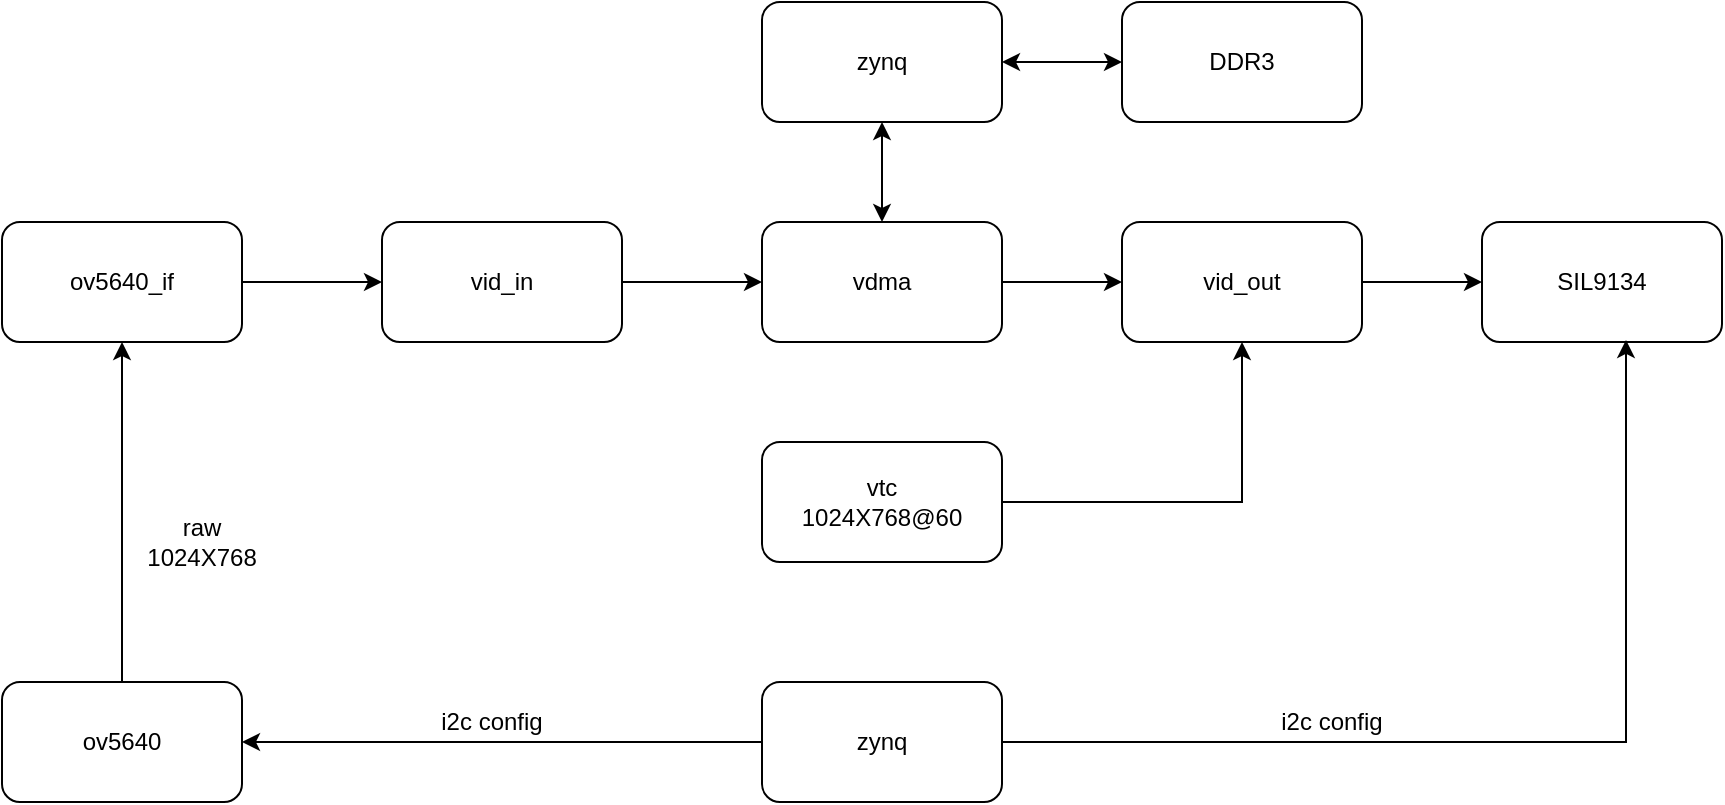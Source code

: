<mxfile version="14.5.1" type="device"><diagram id="TA782XD7K3NNU_2BwrE9" name="Page-1"><mxGraphModel dx="1102" dy="820" grid="1" gridSize="10" guides="1" tooltips="1" connect="1" arrows="1" fold="1" page="1" pageScale="1" pageWidth="2336" pageHeight="1654" math="0" shadow="0"><root><mxCell id="0"/><mxCell id="1" parent="0"/><mxCell id="GpqAfDZJ2If6arN_tBXy-2" style="edgeStyle=orthogonalEdgeStyle;rounded=0;orthogonalLoop=1;jettySize=auto;html=1;exitX=1;exitY=0.5;exitDx=0;exitDy=0;entryX=0;entryY=0.5;entryDx=0;entryDy=0;" parent="1" source="H03Dc6OAYnplSYpQPg91-1" target="GpqAfDZJ2If6arN_tBXy-1" edge="1"><mxGeometry relative="1" as="geometry"/></mxCell><mxCell id="H03Dc6OAYnplSYpQPg91-1" value="vid_in" style="rounded=1;whiteSpace=wrap;html=1;" parent="1" vertex="1"><mxGeometry x="380" y="350" width="120" height="60" as="geometry"/></mxCell><mxCell id="H03Dc6OAYnplSYpQPg91-8" style="edgeStyle=orthogonalEdgeStyle;rounded=0;orthogonalLoop=1;jettySize=auto;html=1;exitX=1;exitY=0.5;exitDx=0;exitDy=0;entryX=0;entryY=0.5;entryDx=0;entryDy=0;" parent="1" source="H03Dc6OAYnplSYpQPg91-2" target="H03Dc6OAYnplSYpQPg91-7" edge="1"><mxGeometry relative="1" as="geometry"/></mxCell><mxCell id="H03Dc6OAYnplSYpQPg91-2" value="vid_out" style="rounded=1;whiteSpace=wrap;html=1;" parent="1" vertex="1"><mxGeometry x="750" y="350" width="120" height="60" as="geometry"/></mxCell><mxCell id="H03Dc6OAYnplSYpQPg91-5" style="edgeStyle=orthogonalEdgeStyle;rounded=0;orthogonalLoop=1;jettySize=auto;html=1;exitX=1;exitY=0.5;exitDx=0;exitDy=0;entryX=0.5;entryY=1;entryDx=0;entryDy=0;" parent="1" source="H03Dc6OAYnplSYpQPg91-3" target="H03Dc6OAYnplSYpQPg91-2" edge="1"><mxGeometry relative="1" as="geometry"/></mxCell><mxCell id="H03Dc6OAYnplSYpQPg91-3" value="vtc&lt;br&gt;1024X768@60" style="rounded=1;whiteSpace=wrap;html=1;" parent="1" vertex="1"><mxGeometry x="570" y="460" width="120" height="60" as="geometry"/></mxCell><mxCell id="H03Dc6OAYnplSYpQPg91-7" value="SIL9134" style="rounded=1;whiteSpace=wrap;html=1;" parent="1" vertex="1"><mxGeometry x="930" y="350" width="120" height="60" as="geometry"/></mxCell><mxCell id="GpqAfDZJ2If6arN_tBXy-3" style="edgeStyle=orthogonalEdgeStyle;rounded=0;orthogonalLoop=1;jettySize=auto;html=1;exitX=1;exitY=0.5;exitDx=0;exitDy=0;entryX=0;entryY=0.5;entryDx=0;entryDy=0;" parent="1" source="GpqAfDZJ2If6arN_tBXy-1" target="H03Dc6OAYnplSYpQPg91-2" edge="1"><mxGeometry relative="1" as="geometry"/></mxCell><mxCell id="GpqAfDZJ2If6arN_tBXy-1" value="vdma" style="rounded=1;whiteSpace=wrap;html=1;" parent="1" vertex="1"><mxGeometry x="570" y="350" width="120" height="60" as="geometry"/></mxCell><mxCell id="GpqAfDZJ2If6arN_tBXy-6" style="edgeStyle=orthogonalEdgeStyle;rounded=0;orthogonalLoop=1;jettySize=auto;html=1;exitX=1;exitY=0.5;exitDx=0;exitDy=0;entryX=0;entryY=0.5;entryDx=0;entryDy=0;startArrow=classic;startFill=1;" parent="1" source="GpqAfDZJ2If6arN_tBXy-4" target="GpqAfDZJ2If6arN_tBXy-5" edge="1"><mxGeometry relative="1" as="geometry"/></mxCell><mxCell id="GpqAfDZJ2If6arN_tBXy-7" style="edgeStyle=orthogonalEdgeStyle;rounded=0;orthogonalLoop=1;jettySize=auto;html=1;exitX=0.5;exitY=1;exitDx=0;exitDy=0;entryX=0.5;entryY=0;entryDx=0;entryDy=0;startArrow=classic;startFill=1;" parent="1" source="GpqAfDZJ2If6arN_tBXy-4" target="GpqAfDZJ2If6arN_tBXy-1" edge="1"><mxGeometry relative="1" as="geometry"/></mxCell><mxCell id="GpqAfDZJ2If6arN_tBXy-4" value="zynq" style="rounded=1;whiteSpace=wrap;html=1;" parent="1" vertex="1"><mxGeometry x="570" y="240" width="120" height="60" as="geometry"/></mxCell><mxCell id="GpqAfDZJ2If6arN_tBXy-5" value="DDR3" style="rounded=1;whiteSpace=wrap;html=1;" parent="1" vertex="1"><mxGeometry x="750" y="240" width="120" height="60" as="geometry"/></mxCell><mxCell id="B3ZeBwQ1Kgy9z9_xO_rD-2" style="edgeStyle=orthogonalEdgeStyle;rounded=0;orthogonalLoop=1;jettySize=auto;html=1;exitX=1;exitY=0.5;exitDx=0;exitDy=0;entryX=0;entryY=0.5;entryDx=0;entryDy=0;startArrow=none;startFill=0;" parent="1" source="B3ZeBwQ1Kgy9z9_xO_rD-1" target="H03Dc6OAYnplSYpQPg91-1" edge="1"><mxGeometry relative="1" as="geometry"/></mxCell><mxCell id="B3ZeBwQ1Kgy9z9_xO_rD-1" value="ov5640_if" style="rounded=1;whiteSpace=wrap;html=1;" parent="1" vertex="1"><mxGeometry x="190" y="350" width="120" height="60" as="geometry"/></mxCell><mxCell id="B3ZeBwQ1Kgy9z9_xO_rD-5" style="edgeStyle=orthogonalEdgeStyle;rounded=0;orthogonalLoop=1;jettySize=auto;html=1;exitX=1;exitY=0.5;exitDx=0;exitDy=0;entryX=0.6;entryY=0.983;entryDx=0;entryDy=0;entryPerimeter=0;startArrow=none;startFill=0;" parent="1" source="B3ZeBwQ1Kgy9z9_xO_rD-3" target="H03Dc6OAYnplSYpQPg91-7" edge="1"><mxGeometry relative="1" as="geometry"/></mxCell><mxCell id="B3ZeBwQ1Kgy9z9_xO_rD-8" style="edgeStyle=orthogonalEdgeStyle;rounded=0;orthogonalLoop=1;jettySize=auto;html=1;exitX=0;exitY=0.5;exitDx=0;exitDy=0;startArrow=none;startFill=0;" parent="1" source="B3ZeBwQ1Kgy9z9_xO_rD-3" target="B3ZeBwQ1Kgy9z9_xO_rD-7" edge="1"><mxGeometry relative="1" as="geometry"/></mxCell><mxCell id="B3ZeBwQ1Kgy9z9_xO_rD-3" value="zynq" style="rounded=1;whiteSpace=wrap;html=1;" parent="1" vertex="1"><mxGeometry x="570" y="580" width="120" height="60" as="geometry"/></mxCell><mxCell id="B3ZeBwQ1Kgy9z9_xO_rD-6" value="i2c config" style="text;html=1;strokeColor=none;fillColor=none;align=center;verticalAlign=middle;whiteSpace=wrap;rounded=0;" parent="1" vertex="1"><mxGeometry x="820" y="590" width="70" height="20" as="geometry"/></mxCell><mxCell id="B3ZeBwQ1Kgy9z9_xO_rD-9" style="edgeStyle=orthogonalEdgeStyle;rounded=0;orthogonalLoop=1;jettySize=auto;html=1;exitX=0.5;exitY=0;exitDx=0;exitDy=0;entryX=0.5;entryY=1;entryDx=0;entryDy=0;startArrow=none;startFill=0;" parent="1" source="B3ZeBwQ1Kgy9z9_xO_rD-7" target="B3ZeBwQ1Kgy9z9_xO_rD-1" edge="1"><mxGeometry relative="1" as="geometry"/></mxCell><mxCell id="B3ZeBwQ1Kgy9z9_xO_rD-7" value="ov5640" style="rounded=1;whiteSpace=wrap;html=1;" parent="1" vertex="1"><mxGeometry x="190" y="580" width="120" height="60" as="geometry"/></mxCell><mxCell id="B3ZeBwQ1Kgy9z9_xO_rD-10" value="i2c config" style="text;html=1;strokeColor=none;fillColor=none;align=center;verticalAlign=middle;whiteSpace=wrap;rounded=0;" parent="1" vertex="1"><mxGeometry x="400" y="590" width="70" height="20" as="geometry"/></mxCell><mxCell id="B3ZeBwQ1Kgy9z9_xO_rD-12" value="raw&lt;br&gt;1024X768" style="text;html=1;strokeColor=none;fillColor=none;align=center;verticalAlign=middle;whiteSpace=wrap;rounded=0;" parent="1" vertex="1"><mxGeometry x="270" y="500" width="40" height="20" as="geometry"/></mxCell></root></mxGraphModel></diagram></mxfile>